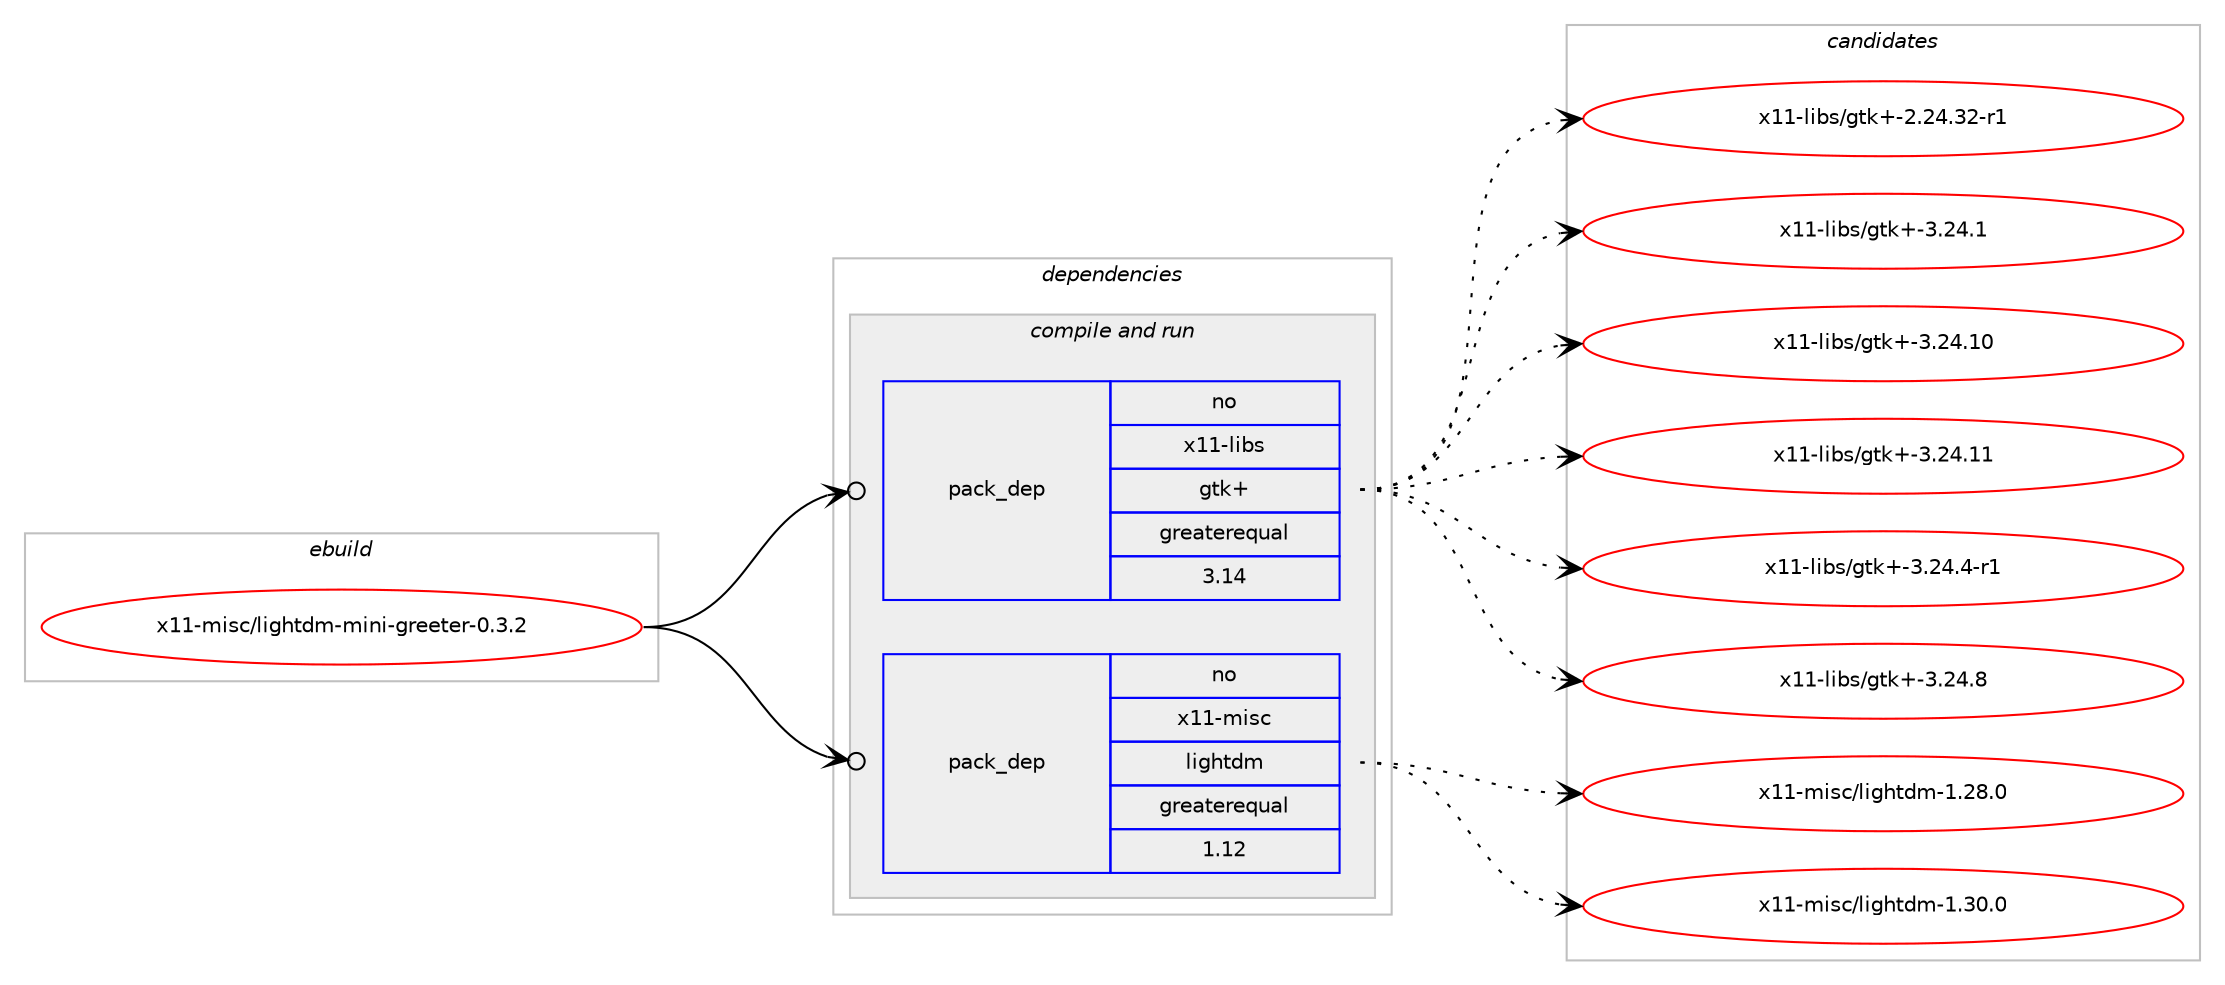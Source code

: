 digraph prolog {

# *************
# Graph options
# *************

newrank=true;
concentrate=true;
compound=true;
graph [rankdir=LR,fontname=Helvetica,fontsize=10,ranksep=1.5];#, ranksep=2.5, nodesep=0.2];
edge  [arrowhead=vee];
node  [fontname=Helvetica,fontsize=10];

# **********
# The ebuild
# **********

subgraph cluster_leftcol {
color=gray;
rank=same;
label=<<i>ebuild</i>>;
id [label="x11-misc/lightdm-mini-greeter-0.3.2", color=red, width=4, href="../x11-misc/lightdm-mini-greeter-0.3.2.svg"];
}

# ****************
# The dependencies
# ****************

subgraph cluster_midcol {
color=gray;
label=<<i>dependencies</i>>;
subgraph cluster_compile {
fillcolor="#eeeeee";
style=filled;
label=<<i>compile</i>>;
}
subgraph cluster_compileandrun {
fillcolor="#eeeeee";
style=filled;
label=<<i>compile and run</i>>;
subgraph pack682929 {
dependency919402 [label=<<TABLE BORDER="0" CELLBORDER="1" CELLSPACING="0" CELLPADDING="4" WIDTH="220"><TR><TD ROWSPAN="6" CELLPADDING="30">pack_dep</TD></TR><TR><TD WIDTH="110">no</TD></TR><TR><TD>x11-libs</TD></TR><TR><TD>gtk+</TD></TR><TR><TD>greaterequal</TD></TR><TR><TD>3.14</TD></TR></TABLE>>, shape=none, color=blue];
}
id:e -> dependency919402:w [weight=20,style="solid",arrowhead="odotvee"];
subgraph pack682930 {
dependency919403 [label=<<TABLE BORDER="0" CELLBORDER="1" CELLSPACING="0" CELLPADDING="4" WIDTH="220"><TR><TD ROWSPAN="6" CELLPADDING="30">pack_dep</TD></TR><TR><TD WIDTH="110">no</TD></TR><TR><TD>x11-misc</TD></TR><TR><TD>lightdm</TD></TR><TR><TD>greaterequal</TD></TR><TR><TD>1.12</TD></TR></TABLE>>, shape=none, color=blue];
}
id:e -> dependency919403:w [weight=20,style="solid",arrowhead="odotvee"];
}
subgraph cluster_run {
fillcolor="#eeeeee";
style=filled;
label=<<i>run</i>>;
}
}

# **************
# The candidates
# **************

subgraph cluster_choices {
rank=same;
color=gray;
label=<<i>candidates</i>>;

subgraph choice682929 {
color=black;
nodesep=1;
choice12049494510810598115471031161074345504650524651504511449 [label="x11-libs/gtk+-2.24.32-r1", color=red, width=4,href="../x11-libs/gtk+-2.24.32-r1.svg"];
choice12049494510810598115471031161074345514650524649 [label="x11-libs/gtk+-3.24.1", color=red, width=4,href="../x11-libs/gtk+-3.24.1.svg"];
choice1204949451081059811547103116107434551465052464948 [label="x11-libs/gtk+-3.24.10", color=red, width=4,href="../x11-libs/gtk+-3.24.10.svg"];
choice1204949451081059811547103116107434551465052464949 [label="x11-libs/gtk+-3.24.11", color=red, width=4,href="../x11-libs/gtk+-3.24.11.svg"];
choice120494945108105981154710311610743455146505246524511449 [label="x11-libs/gtk+-3.24.4-r1", color=red, width=4,href="../x11-libs/gtk+-3.24.4-r1.svg"];
choice12049494510810598115471031161074345514650524656 [label="x11-libs/gtk+-3.24.8", color=red, width=4,href="../x11-libs/gtk+-3.24.8.svg"];
dependency919402:e -> choice12049494510810598115471031161074345504650524651504511449:w [style=dotted,weight="100"];
dependency919402:e -> choice12049494510810598115471031161074345514650524649:w [style=dotted,weight="100"];
dependency919402:e -> choice1204949451081059811547103116107434551465052464948:w [style=dotted,weight="100"];
dependency919402:e -> choice1204949451081059811547103116107434551465052464949:w [style=dotted,weight="100"];
dependency919402:e -> choice120494945108105981154710311610743455146505246524511449:w [style=dotted,weight="100"];
dependency919402:e -> choice12049494510810598115471031161074345514650524656:w [style=dotted,weight="100"];
}
subgraph choice682930 {
color=black;
nodesep=1;
choice120494945109105115994710810510310411610010945494650564648 [label="x11-misc/lightdm-1.28.0", color=red, width=4,href="../x11-misc/lightdm-1.28.0.svg"];
choice120494945109105115994710810510310411610010945494651484648 [label="x11-misc/lightdm-1.30.0", color=red, width=4,href="../x11-misc/lightdm-1.30.0.svg"];
dependency919403:e -> choice120494945109105115994710810510310411610010945494650564648:w [style=dotted,weight="100"];
dependency919403:e -> choice120494945109105115994710810510310411610010945494651484648:w [style=dotted,weight="100"];
}
}

}

